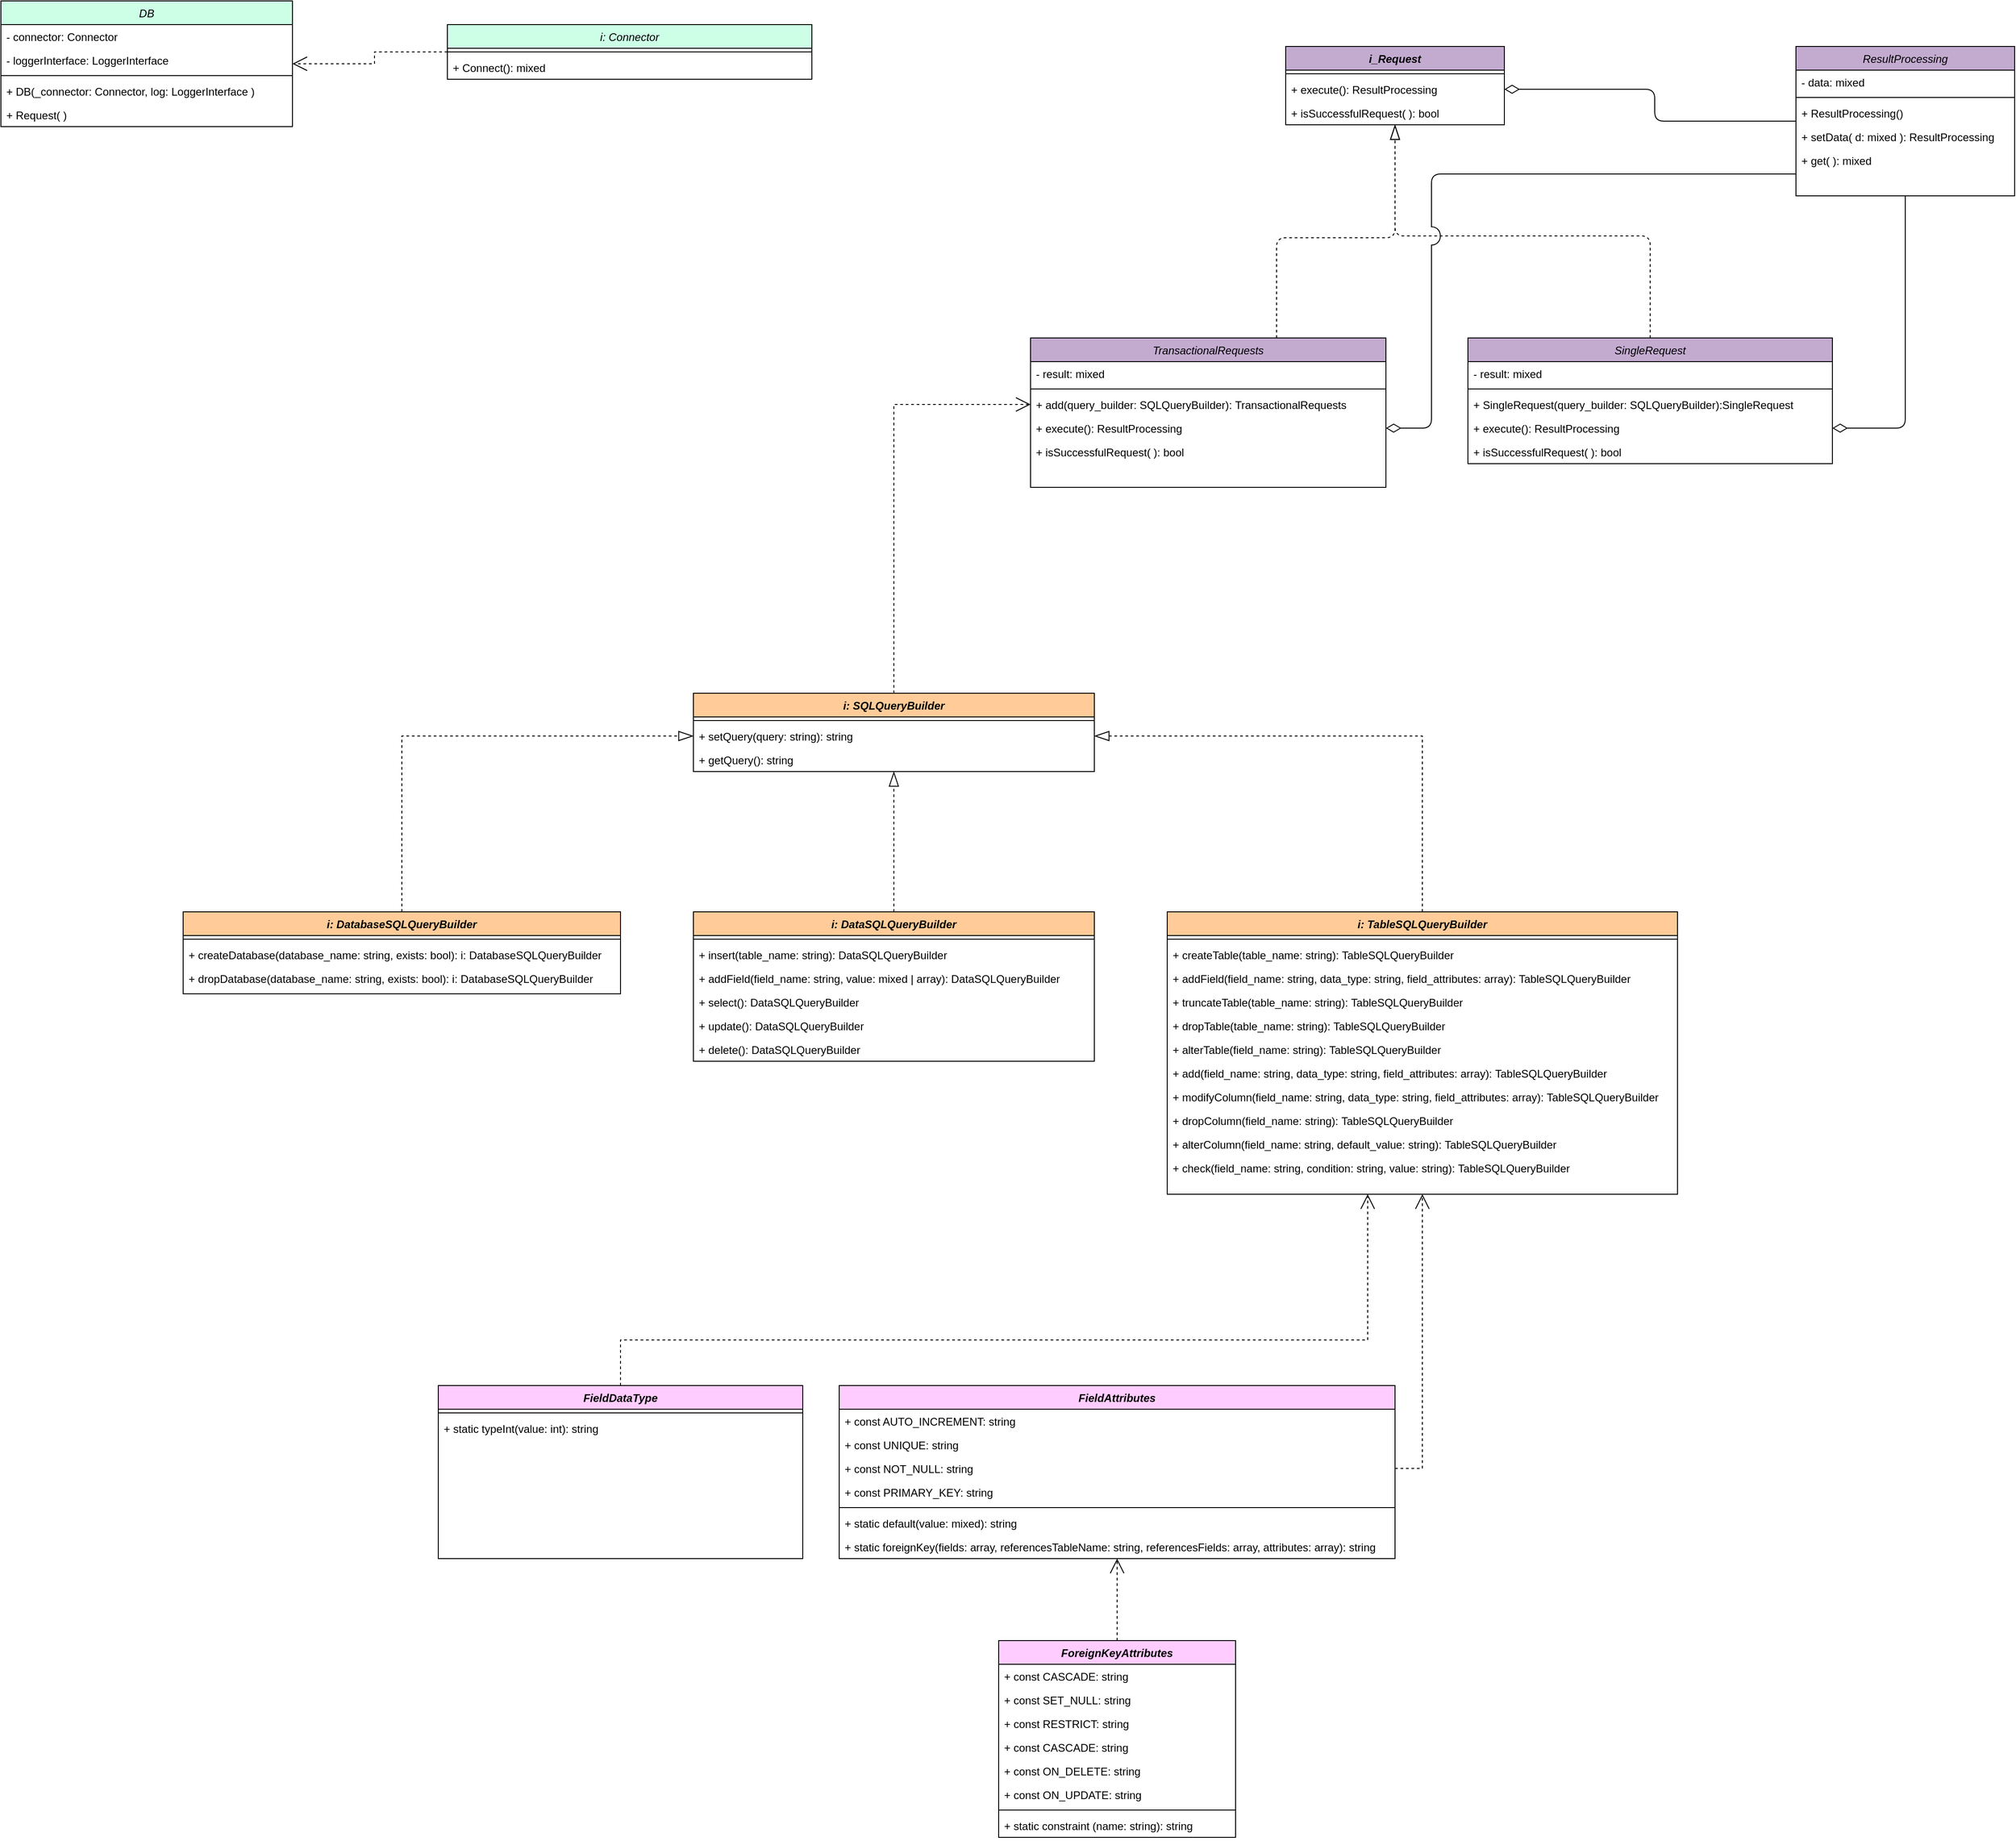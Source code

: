 <mxfile version="20.7.4" type="github">
  <diagram id="C5RBs43oDa-KdzZeNtuy" name="Page-1">
    <mxGraphModel dx="5148" dy="3115" grid="1" gridSize="10" guides="1" tooltips="1" connect="1" arrows="1" fold="1" page="1" pageScale="1" pageWidth="827" pageHeight="1169" math="0" shadow="0">
      <root>
        <mxCell id="WIyWlLk6GJQsqaUBKTNV-0" />
        <mxCell id="WIyWlLk6GJQsqaUBKTNV-1" parent="WIyWlLk6GJQsqaUBKTNV-0" />
        <mxCell id="Jzhj4ECDjxH0V27W4Rqe-79" style="edgeStyle=orthogonalEdgeStyle;rounded=1;jumpStyle=arc;jumpSize=20;orthogonalLoop=1;jettySize=auto;html=1;dashed=1;endArrow=blockThin;endFill=0;endSize=14;targetPerimeterSpacing=0;" parent="WIyWlLk6GJQsqaUBKTNV-1" source="Jzhj4ECDjxH0V27W4Rqe-80" target="Jzhj4ECDjxH0V27W4Rqe-93" edge="1">
          <mxGeometry relative="1" as="geometry">
            <Array as="points">
              <mxPoint x="280" y="-60" />
              <mxPoint x="410" y="-60" />
            </Array>
          </mxGeometry>
        </mxCell>
        <mxCell id="Jzhj4ECDjxH0V27W4Rqe-80" value="TransactionalRequests" style="swimlane;fontStyle=2;align=center;verticalAlign=top;childLayout=stackLayout;horizontal=1;startSize=26;horizontalStack=0;resizeParent=1;resizeLast=0;collapsible=1;marginBottom=0;rounded=0;shadow=0;strokeWidth=1;fillStyle=solid;fillColor=#C3ABD0;swimlaneFillColor=default;" parent="WIyWlLk6GJQsqaUBKTNV-1" vertex="1">
          <mxGeometry x="10" y="50" width="390" height="164" as="geometry">
            <mxRectangle x="230" y="140" width="160" height="26" as="alternateBounds" />
          </mxGeometry>
        </mxCell>
        <mxCell id="Jzhj4ECDjxH0V27W4Rqe-81" value="- result: mixed" style="text;align=left;verticalAlign=top;spacingLeft=4;spacingRight=4;overflow=hidden;rotatable=0;points=[[0,0.5],[1,0.5]];portConstraint=eastwest;" parent="Jzhj4ECDjxH0V27W4Rqe-80" vertex="1">
          <mxGeometry y="26" width="390" height="26" as="geometry" />
        </mxCell>
        <mxCell id="Jzhj4ECDjxH0V27W4Rqe-82" value="" style="line;html=1;strokeWidth=1;align=left;verticalAlign=middle;spacingTop=-1;spacingLeft=3;spacingRight=3;rotatable=0;labelPosition=right;points=[];portConstraint=eastwest;" parent="Jzhj4ECDjxH0V27W4Rqe-80" vertex="1">
          <mxGeometry y="52" width="390" height="8" as="geometry" />
        </mxCell>
        <mxCell id="Jzhj4ECDjxH0V27W4Rqe-83" value="+ add(query_builder: SQLQueryBuilder): TransactionalRequests" style="text;align=left;verticalAlign=top;spacingLeft=4;spacingRight=4;overflow=hidden;rotatable=0;points=[[0,0.5],[1,0.5]];portConstraint=eastwest;" parent="Jzhj4ECDjxH0V27W4Rqe-80" vertex="1">
          <mxGeometry y="60" width="390" height="26" as="geometry" />
        </mxCell>
        <mxCell id="Jzhj4ECDjxH0V27W4Rqe-84" value="+ execute(): ResultProcessing" style="text;align=left;verticalAlign=top;spacingLeft=4;spacingRight=4;overflow=hidden;rotatable=0;points=[[0,0.5],[1,0.5]];portConstraint=eastwest;" parent="Jzhj4ECDjxH0V27W4Rqe-80" vertex="1">
          <mxGeometry y="86" width="390" height="26" as="geometry" />
        </mxCell>
        <mxCell id="Jzhj4ECDjxH0V27W4Rqe-85" value="+ isSuccessfulRequest( ): bool" style="text;align=left;verticalAlign=top;spacingLeft=4;spacingRight=4;overflow=hidden;rotatable=0;points=[[0,0.5],[1,0.5]];portConstraint=eastwest;" parent="Jzhj4ECDjxH0V27W4Rqe-80" vertex="1">
          <mxGeometry y="112" width="390" height="26" as="geometry" />
        </mxCell>
        <mxCell id="Jzhj4ECDjxH0V27W4Rqe-86" style="edgeStyle=orthogonalEdgeStyle;rounded=1;jumpStyle=arc;orthogonalLoop=1;jettySize=auto;html=1;dashed=1;endArrow=blockThin;endFill=0;endSize=14;targetPerimeterSpacing=0;elbow=vertical;jumpSize=7;" parent="WIyWlLk6GJQsqaUBKTNV-1" source="Jzhj4ECDjxH0V27W4Rqe-87" target="Jzhj4ECDjxH0V27W4Rqe-93" edge="1">
          <mxGeometry relative="1" as="geometry" />
        </mxCell>
        <mxCell id="Jzhj4ECDjxH0V27W4Rqe-87" value="SingleRequest" style="swimlane;fontStyle=2;align=center;verticalAlign=top;childLayout=stackLayout;horizontal=1;startSize=26;horizontalStack=0;resizeParent=1;resizeLast=0;collapsible=1;marginBottom=0;rounded=0;shadow=0;strokeWidth=1;fillStyle=solid;fillColor=#C3ABD0;swimlaneFillColor=default;" parent="WIyWlLk6GJQsqaUBKTNV-1" vertex="1">
          <mxGeometry x="490" y="50" width="400" height="138" as="geometry">
            <mxRectangle x="230" y="140" width="160" height="26" as="alternateBounds" />
          </mxGeometry>
        </mxCell>
        <mxCell id="Jzhj4ECDjxH0V27W4Rqe-88" value="- result: mixed" style="text;align=left;verticalAlign=top;spacingLeft=4;spacingRight=4;overflow=hidden;rotatable=0;points=[[0,0.5],[1,0.5]];portConstraint=eastwest;" parent="Jzhj4ECDjxH0V27W4Rqe-87" vertex="1">
          <mxGeometry y="26" width="400" height="26" as="geometry" />
        </mxCell>
        <mxCell id="Jzhj4ECDjxH0V27W4Rqe-89" value="" style="line;html=1;strokeWidth=1;align=left;verticalAlign=middle;spacingTop=-1;spacingLeft=3;spacingRight=3;rotatable=0;labelPosition=right;points=[];portConstraint=eastwest;" parent="Jzhj4ECDjxH0V27W4Rqe-87" vertex="1">
          <mxGeometry y="52" width="400" height="8" as="geometry" />
        </mxCell>
        <mxCell id="Jzhj4ECDjxH0V27W4Rqe-90" value="+ SingleRequest(query_builder: SQLQueryBuilder):SingleRequest" style="text;align=left;verticalAlign=top;spacingLeft=4;spacingRight=4;overflow=hidden;rotatable=0;points=[[0,0.5],[1,0.5]];portConstraint=eastwest;" parent="Jzhj4ECDjxH0V27W4Rqe-87" vertex="1">
          <mxGeometry y="60" width="400" height="26" as="geometry" />
        </mxCell>
        <mxCell id="Jzhj4ECDjxH0V27W4Rqe-91" value="+ execute(): ResultProcessing" style="text;align=left;verticalAlign=top;spacingLeft=4;spacingRight=4;overflow=hidden;rotatable=0;points=[[0,0.5],[1,0.5]];portConstraint=eastwest;" parent="Jzhj4ECDjxH0V27W4Rqe-87" vertex="1">
          <mxGeometry y="86" width="400" height="26" as="geometry" />
        </mxCell>
        <mxCell id="Jzhj4ECDjxH0V27W4Rqe-92" value="+ isSuccessfulRequest( ): bool" style="text;align=left;verticalAlign=top;spacingLeft=4;spacingRight=4;overflow=hidden;rotatable=0;points=[[0,0.5],[1,0.5]];portConstraint=eastwest;" parent="Jzhj4ECDjxH0V27W4Rqe-87" vertex="1">
          <mxGeometry y="112" width="400" height="26" as="geometry" />
        </mxCell>
        <mxCell id="Jzhj4ECDjxH0V27W4Rqe-93" value="i_Request" style="swimlane;fontStyle=3;align=center;verticalAlign=top;childLayout=stackLayout;horizontal=1;startSize=26;horizontalStack=0;resizeParent=1;resizeLast=0;collapsible=1;marginBottom=0;rounded=0;shadow=0;strokeWidth=1;fillStyle=solid;fillColor=#C3ABD0;swimlaneFillColor=default;" parent="WIyWlLk6GJQsqaUBKTNV-1" vertex="1">
          <mxGeometry x="290" y="-270" width="240" height="86" as="geometry">
            <mxRectangle x="230" y="140" width="160" height="26" as="alternateBounds" />
          </mxGeometry>
        </mxCell>
        <mxCell id="Jzhj4ECDjxH0V27W4Rqe-94" value="" style="line;html=1;strokeWidth=1;align=left;verticalAlign=middle;spacingTop=-1;spacingLeft=3;spacingRight=3;rotatable=0;labelPosition=right;points=[];portConstraint=eastwest;" parent="Jzhj4ECDjxH0V27W4Rqe-93" vertex="1">
          <mxGeometry y="26" width="240" height="8" as="geometry" />
        </mxCell>
        <mxCell id="Jzhj4ECDjxH0V27W4Rqe-95" value="+ execute(): ResultProcessing" style="text;align=left;verticalAlign=top;spacingLeft=4;spacingRight=4;overflow=hidden;rotatable=0;points=[[0,0.5],[1,0.5]];portConstraint=eastwest;" parent="Jzhj4ECDjxH0V27W4Rqe-93" vertex="1">
          <mxGeometry y="34" width="240" height="26" as="geometry" />
        </mxCell>
        <mxCell id="Jzhj4ECDjxH0V27W4Rqe-96" value="+ isSuccessfulRequest( ): bool" style="text;align=left;verticalAlign=top;spacingLeft=4;spacingRight=4;overflow=hidden;rotatable=0;points=[[0,0.5],[1,0.5]];portConstraint=eastwest;" parent="Jzhj4ECDjxH0V27W4Rqe-93" vertex="1">
          <mxGeometry y="60" width="240" height="26" as="geometry" />
        </mxCell>
        <mxCell id="Jzhj4ECDjxH0V27W4Rqe-97" style="edgeStyle=orthogonalEdgeStyle;rounded=1;jumpStyle=gap;orthogonalLoop=1;jettySize=auto;html=1;endArrow=diamondThin;endFill=0;endSize=14;targetPerimeterSpacing=0;" parent="WIyWlLk6GJQsqaUBKTNV-1" source="Jzhj4ECDjxH0V27W4Rqe-99" target="Jzhj4ECDjxH0V27W4Rqe-95" edge="1">
          <mxGeometry relative="1" as="geometry" />
        </mxCell>
        <mxCell id="Jzhj4ECDjxH0V27W4Rqe-98" style="edgeStyle=orthogonalEdgeStyle;rounded=1;jumpStyle=gap;orthogonalLoop=1;jettySize=auto;html=1;endArrow=diamondThin;endFill=0;endSize=14;targetPerimeterSpacing=0;" parent="WIyWlLk6GJQsqaUBKTNV-1" source="Jzhj4ECDjxH0V27W4Rqe-99" target="Jzhj4ECDjxH0V27W4Rqe-91" edge="1">
          <mxGeometry relative="1" as="geometry" />
        </mxCell>
        <mxCell id="Jzhj4ECDjxH0V27W4Rqe-99" value="ResultProcessing" style="swimlane;fontStyle=2;align=center;verticalAlign=top;childLayout=stackLayout;horizontal=1;startSize=26;horizontalStack=0;resizeParent=1;resizeLast=0;collapsible=1;marginBottom=0;rounded=0;shadow=0;strokeWidth=1;fillStyle=solid;fillColor=#C3ABD0;swimlaneFillColor=default;" parent="WIyWlLk6GJQsqaUBKTNV-1" vertex="1">
          <mxGeometry x="850" y="-270" width="240" height="164" as="geometry">
            <mxRectangle x="230" y="140" width="160" height="26" as="alternateBounds" />
          </mxGeometry>
        </mxCell>
        <mxCell id="Jzhj4ECDjxH0V27W4Rqe-100" value="- data: mixed" style="text;align=left;verticalAlign=top;spacingLeft=4;spacingRight=4;overflow=hidden;rotatable=0;points=[[0,0.5],[1,0.5]];portConstraint=eastwest;" parent="Jzhj4ECDjxH0V27W4Rqe-99" vertex="1">
          <mxGeometry y="26" width="240" height="26" as="geometry" />
        </mxCell>
        <mxCell id="Jzhj4ECDjxH0V27W4Rqe-101" value="" style="line;html=1;strokeWidth=1;align=left;verticalAlign=middle;spacingTop=-1;spacingLeft=3;spacingRight=3;rotatable=0;labelPosition=right;points=[];portConstraint=eastwest;" parent="Jzhj4ECDjxH0V27W4Rqe-99" vertex="1">
          <mxGeometry y="52" width="240" height="8" as="geometry" />
        </mxCell>
        <mxCell id="Jzhj4ECDjxH0V27W4Rqe-102" value="+ ResultProcessing()" style="text;align=left;verticalAlign=top;spacingLeft=4;spacingRight=4;overflow=hidden;rotatable=0;points=[[0,0.5],[1,0.5]];portConstraint=eastwest;" parent="Jzhj4ECDjxH0V27W4Rqe-99" vertex="1">
          <mxGeometry y="60" width="240" height="26" as="geometry" />
        </mxCell>
        <mxCell id="Jzhj4ECDjxH0V27W4Rqe-103" value="+ setData( d: mixed ): ResultProcessing" style="text;align=left;verticalAlign=top;spacingLeft=4;spacingRight=4;overflow=hidden;rotatable=0;points=[[0,0.5],[1,0.5]];portConstraint=eastwest;" parent="Jzhj4ECDjxH0V27W4Rqe-99" vertex="1">
          <mxGeometry y="86" width="240" height="26" as="geometry" />
        </mxCell>
        <mxCell id="Jzhj4ECDjxH0V27W4Rqe-104" value="+ get( ): mixed" style="text;align=left;verticalAlign=top;spacingLeft=4;spacingRight=4;overflow=hidden;rotatable=0;points=[[0,0.5],[1,0.5]];portConstraint=eastwest;" parent="Jzhj4ECDjxH0V27W4Rqe-99" vertex="1">
          <mxGeometry y="112" width="240" height="26" as="geometry" />
        </mxCell>
        <mxCell id="Jzhj4ECDjxH0V27W4Rqe-105" style="edgeStyle=orthogonalEdgeStyle;rounded=1;jumpStyle=arc;jumpSize=20;orthogonalLoop=1;jettySize=auto;html=1;endArrow=diamondThin;endFill=0;endSize=14;targetPerimeterSpacing=0;" parent="WIyWlLk6GJQsqaUBKTNV-1" source="Jzhj4ECDjxH0V27W4Rqe-99" target="Jzhj4ECDjxH0V27W4Rqe-84" edge="1">
          <mxGeometry relative="1" as="geometry">
            <Array as="points">
              <mxPoint x="450" y="-130" />
              <mxPoint x="450" y="149" />
            </Array>
          </mxGeometry>
        </mxCell>
        <mxCell id="btSzxbVB9oNvJOBYR2sH-1" style="edgeStyle=orthogonalEdgeStyle;rounded=0;orthogonalLoop=1;jettySize=auto;html=1;dashed=1;endArrow=blockThin;endFill=0;endSize=14;" edge="1" parent="WIyWlLk6GJQsqaUBKTNV-1" source="Jzhj4ECDjxH0V27W4Rqe-106" target="Jzhj4ECDjxH0V27W4Rqe-112">
          <mxGeometry relative="1" as="geometry" />
        </mxCell>
        <mxCell id="Jzhj4ECDjxH0V27W4Rqe-106" value="i: DataSQLQueryBuilder" style="swimlane;fontStyle=3;align=center;verticalAlign=top;childLayout=stackLayout;horizontal=1;startSize=26;horizontalStack=0;resizeParent=1;resizeLast=0;collapsible=1;marginBottom=0;rounded=0;shadow=0;strokeWidth=1;fillStyle=solid;fillColor=#FFCC99;swimlaneFillColor=default;" parent="WIyWlLk6GJQsqaUBKTNV-1" vertex="1">
          <mxGeometry x="-360" y="680" width="440" height="164" as="geometry">
            <mxRectangle x="230" y="140" width="160" height="26" as="alternateBounds" />
          </mxGeometry>
        </mxCell>
        <mxCell id="Jzhj4ECDjxH0V27W4Rqe-107" value="" style="line;html=1;strokeWidth=1;align=left;verticalAlign=middle;spacingTop=-1;spacingLeft=3;spacingRight=3;rotatable=0;labelPosition=right;points=[];portConstraint=eastwest;" parent="Jzhj4ECDjxH0V27W4Rqe-106" vertex="1">
          <mxGeometry y="26" width="440" height="8" as="geometry" />
        </mxCell>
        <mxCell id="Jzhj4ECDjxH0V27W4Rqe-108" value="+ insert(table_name: string): DataSQLQueryBuilder" style="text;align=left;verticalAlign=top;spacingLeft=4;spacingRight=4;overflow=hidden;rotatable=0;points=[[0,0.5],[1,0.5]];portConstraint=eastwest;" parent="Jzhj4ECDjxH0V27W4Rqe-106" vertex="1">
          <mxGeometry y="34" width="440" height="26" as="geometry" />
        </mxCell>
        <mxCell id="btSzxbVB9oNvJOBYR2sH-27" value="+ addField(field_name: string, value: mixed | array): DataSQLQueryBuilder" style="text;align=left;verticalAlign=top;spacingLeft=4;spacingRight=4;overflow=hidden;rotatable=0;points=[[0,0.5],[1,0.5]];portConstraint=eastwest;" vertex="1" parent="Jzhj4ECDjxH0V27W4Rqe-106">
          <mxGeometry y="60" width="440" height="26" as="geometry" />
        </mxCell>
        <mxCell id="Jzhj4ECDjxH0V27W4Rqe-109" value="+ select(): DataSQLQueryBuilder" style="text;align=left;verticalAlign=top;spacingLeft=4;spacingRight=4;overflow=hidden;rotatable=0;points=[[0,0.5],[1,0.5]];portConstraint=eastwest;" parent="Jzhj4ECDjxH0V27W4Rqe-106" vertex="1">
          <mxGeometry y="86" width="440" height="26" as="geometry" />
        </mxCell>
        <mxCell id="Jzhj4ECDjxH0V27W4Rqe-110" value="+ update(): DataSQLQueryBuilder" style="text;align=left;verticalAlign=top;spacingLeft=4;spacingRight=4;overflow=hidden;rotatable=0;points=[[0,0.5],[1,0.5]];portConstraint=eastwest;" parent="Jzhj4ECDjxH0V27W4Rqe-106" vertex="1">
          <mxGeometry y="112" width="440" height="26" as="geometry" />
        </mxCell>
        <mxCell id="Jzhj4ECDjxH0V27W4Rqe-111" value="+ delete(): DataSQLQueryBuilder" style="text;align=left;verticalAlign=top;spacingLeft=4;spacingRight=4;overflow=hidden;rotatable=0;points=[[0,0.5],[1,0.5]];portConstraint=eastwest;" parent="Jzhj4ECDjxH0V27W4Rqe-106" vertex="1">
          <mxGeometry y="138" width="440" height="26" as="geometry" />
        </mxCell>
        <mxCell id="btSzxbVB9oNvJOBYR2sH-28" style="edgeStyle=orthogonalEdgeStyle;rounded=0;jumpSize=6;orthogonalLoop=1;jettySize=auto;html=1;dashed=1;strokeWidth=1;endArrow=open;endFill=0;endSize=14;targetPerimeterSpacing=0;" edge="1" parent="WIyWlLk6GJQsqaUBKTNV-1" source="Jzhj4ECDjxH0V27W4Rqe-112" target="Jzhj4ECDjxH0V27W4Rqe-83">
          <mxGeometry relative="1" as="geometry" />
        </mxCell>
        <mxCell id="Jzhj4ECDjxH0V27W4Rqe-112" value="i: SQLQueryBuilder" style="swimlane;fontStyle=3;align=center;verticalAlign=top;childLayout=stackLayout;horizontal=1;startSize=26;horizontalStack=0;resizeParent=1;resizeLast=0;collapsible=1;marginBottom=0;rounded=0;shadow=0;strokeWidth=1;fillStyle=solid;fillColor=#FFCC99;swimlaneFillColor=default;" parent="WIyWlLk6GJQsqaUBKTNV-1" vertex="1">
          <mxGeometry x="-360" y="440" width="440" height="86" as="geometry">
            <mxRectangle x="230" y="140" width="160" height="26" as="alternateBounds" />
          </mxGeometry>
        </mxCell>
        <mxCell id="Jzhj4ECDjxH0V27W4Rqe-113" value="" style="line;html=1;strokeWidth=1;align=left;verticalAlign=middle;spacingTop=-1;spacingLeft=3;spacingRight=3;rotatable=0;labelPosition=right;points=[];portConstraint=eastwest;" parent="Jzhj4ECDjxH0V27W4Rqe-112" vertex="1">
          <mxGeometry y="26" width="440" height="8" as="geometry" />
        </mxCell>
        <mxCell id="Jzhj4ECDjxH0V27W4Rqe-114" value="+ setQuery(query: string): string" style="text;align=left;verticalAlign=top;spacingLeft=4;spacingRight=4;overflow=hidden;rotatable=0;points=[[0,0.5],[1,0.5]];portConstraint=eastwest;" parent="Jzhj4ECDjxH0V27W4Rqe-112" vertex="1">
          <mxGeometry y="34" width="440" height="26" as="geometry" />
        </mxCell>
        <mxCell id="Jzhj4ECDjxH0V27W4Rqe-115" value="+ getQuery(): string" style="text;align=left;verticalAlign=top;spacingLeft=4;spacingRight=4;overflow=hidden;rotatable=0;points=[[0,0.5],[1,0.5]];portConstraint=eastwest;" parent="Jzhj4ECDjxH0V27W4Rqe-112" vertex="1">
          <mxGeometry y="60" width="440" height="26" as="geometry" />
        </mxCell>
        <mxCell id="btSzxbVB9oNvJOBYR2sH-2" style="edgeStyle=orthogonalEdgeStyle;rounded=0;orthogonalLoop=1;jettySize=auto;html=1;dashed=1;endArrow=blockThin;endFill=0;endSize=14;" edge="1" parent="WIyWlLk6GJQsqaUBKTNV-1" source="Jzhj4ECDjxH0V27W4Rqe-116" target="Jzhj4ECDjxH0V27W4Rqe-114">
          <mxGeometry relative="1" as="geometry" />
        </mxCell>
        <mxCell id="Jzhj4ECDjxH0V27W4Rqe-116" value="i: TableSQLQueryBuilder" style="swimlane;fontStyle=3;align=center;verticalAlign=top;childLayout=stackLayout;horizontal=1;startSize=26;horizontalStack=0;resizeParent=1;resizeLast=0;collapsible=1;marginBottom=0;rounded=0;shadow=0;strokeWidth=1;fillStyle=solid;fillColor=#FFCC99;swimlaneFillColor=default;" parent="WIyWlLk6GJQsqaUBKTNV-1" vertex="1">
          <mxGeometry x="160" y="680" width="560" height="310" as="geometry">
            <mxRectangle x="230" y="140" width="160" height="26" as="alternateBounds" />
          </mxGeometry>
        </mxCell>
        <mxCell id="Jzhj4ECDjxH0V27W4Rqe-117" value="" style="line;html=1;strokeWidth=1;align=left;verticalAlign=middle;spacingTop=-1;spacingLeft=3;spacingRight=3;rotatable=0;labelPosition=right;points=[];portConstraint=eastwest;" parent="Jzhj4ECDjxH0V27W4Rqe-116" vertex="1">
          <mxGeometry y="26" width="560" height="8" as="geometry" />
        </mxCell>
        <mxCell id="Jzhj4ECDjxH0V27W4Rqe-118" value="+ createTable(table_name: string): TableSQLQueryBuilder" style="text;align=left;verticalAlign=top;spacingLeft=4;spacingRight=4;overflow=hidden;rotatable=0;points=[[0,0.5],[1,0.5]];portConstraint=eastwest;" parent="Jzhj4ECDjxH0V27W4Rqe-116" vertex="1">
          <mxGeometry y="34" width="560" height="26" as="geometry" />
        </mxCell>
        <mxCell id="Jzhj4ECDjxH0V27W4Rqe-119" value="+ addField(field_name: string, data_type: string, field_attributes: array): TableSQLQueryBuilder" style="text;align=left;verticalAlign=top;spacingLeft=4;spacingRight=4;overflow=hidden;rotatable=0;points=[[0,0.5],[1,0.5]];portConstraint=eastwest;" parent="Jzhj4ECDjxH0V27W4Rqe-116" vertex="1">
          <mxGeometry y="60" width="560" height="26" as="geometry" />
        </mxCell>
        <mxCell id="Jzhj4ECDjxH0V27W4Rqe-120" value="+ truncateTable(table_name: string): TableSQLQueryBuilder" style="text;align=left;verticalAlign=top;spacingLeft=4;spacingRight=4;overflow=hidden;rotatable=0;points=[[0,0.5],[1,0.5]];portConstraint=eastwest;" parent="Jzhj4ECDjxH0V27W4Rqe-116" vertex="1">
          <mxGeometry y="86" width="560" height="26" as="geometry" />
        </mxCell>
        <mxCell id="Jzhj4ECDjxH0V27W4Rqe-121" value="+ dropTable(table_name: string): TableSQLQueryBuilder" style="text;align=left;verticalAlign=top;spacingLeft=4;spacingRight=4;overflow=hidden;rotatable=0;points=[[0,0.5],[1,0.5]];portConstraint=eastwest;fillColor=none;" parent="Jzhj4ECDjxH0V27W4Rqe-116" vertex="1">
          <mxGeometry y="112" width="560" height="26" as="geometry" />
        </mxCell>
        <mxCell id="Jzhj4ECDjxH0V27W4Rqe-122" value="+ alterTable(field_name: string): TableSQLQueryBuilder" style="text;align=left;verticalAlign=top;spacingLeft=4;spacingRight=4;overflow=hidden;rotatable=0;points=[[0,0.5],[1,0.5]];portConstraint=eastwest;" parent="Jzhj4ECDjxH0V27W4Rqe-116" vertex="1">
          <mxGeometry y="138" width="560" height="26" as="geometry" />
        </mxCell>
        <mxCell id="Jzhj4ECDjxH0V27W4Rqe-123" value="+ add(field_name: string, data_type: string, field_attributes: array): TableSQLQueryBuilder" style="text;align=left;verticalAlign=top;spacingLeft=4;spacingRight=4;overflow=hidden;rotatable=0;points=[[0,0.5],[1,0.5]];portConstraint=eastwest;" parent="Jzhj4ECDjxH0V27W4Rqe-116" vertex="1">
          <mxGeometry y="164" width="560" height="26" as="geometry" />
        </mxCell>
        <mxCell id="Jzhj4ECDjxH0V27W4Rqe-124" value="+ modifyColumn(field_name: string, data_type: string, field_attributes: array): TableSQLQueryBuilder" style="text;align=left;verticalAlign=top;spacingLeft=4;spacingRight=4;overflow=hidden;rotatable=0;points=[[0,0.5],[1,0.5]];portConstraint=eastwest;" parent="Jzhj4ECDjxH0V27W4Rqe-116" vertex="1">
          <mxGeometry y="190" width="560" height="26" as="geometry" />
        </mxCell>
        <mxCell id="Jzhj4ECDjxH0V27W4Rqe-125" value="+ dropColumn(field_name: string): TableSQLQueryBuilder" style="text;align=left;verticalAlign=top;spacingLeft=4;spacingRight=4;overflow=hidden;rotatable=0;points=[[0,0.5],[1,0.5]];portConstraint=eastwest;" parent="Jzhj4ECDjxH0V27W4Rqe-116" vertex="1">
          <mxGeometry y="216" width="560" height="26" as="geometry" />
        </mxCell>
        <mxCell id="Jzhj4ECDjxH0V27W4Rqe-126" value="+ alterColumn(field_name: string, default_value: string): TableSQLQueryBuilder" style="text;align=left;verticalAlign=top;spacingLeft=4;spacingRight=4;overflow=hidden;rotatable=0;points=[[0,0.5],[1,0.5]];portConstraint=eastwest;" parent="Jzhj4ECDjxH0V27W4Rqe-116" vertex="1">
          <mxGeometry y="242" width="560" height="26" as="geometry" />
        </mxCell>
        <mxCell id="Jzhj4ECDjxH0V27W4Rqe-127" value="+ check(field_name: string, condition: string, value: string): TableSQLQueryBuilder" style="text;align=left;verticalAlign=top;spacingLeft=4;spacingRight=4;overflow=hidden;rotatable=0;points=[[0,0.5],[1,0.5]];portConstraint=eastwest;" parent="Jzhj4ECDjxH0V27W4Rqe-116" vertex="1">
          <mxGeometry y="268" width="560" height="26" as="geometry" />
        </mxCell>
        <mxCell id="btSzxbVB9oNvJOBYR2sH-3" style="edgeStyle=orthogonalEdgeStyle;rounded=0;orthogonalLoop=1;jettySize=auto;html=1;dashed=1;endArrow=blockThin;endFill=0;endSize=14;" edge="1" parent="WIyWlLk6GJQsqaUBKTNV-1" source="Jzhj4ECDjxH0V27W4Rqe-128" target="Jzhj4ECDjxH0V27W4Rqe-114">
          <mxGeometry relative="1" as="geometry" />
        </mxCell>
        <mxCell id="Jzhj4ECDjxH0V27W4Rqe-128" value="i: DatabaseSQLQueryBuilder" style="swimlane;fontStyle=3;align=center;verticalAlign=top;childLayout=stackLayout;horizontal=1;startSize=26;horizontalStack=0;resizeParent=1;resizeLast=0;collapsible=1;marginBottom=0;rounded=0;shadow=0;strokeWidth=1;fillStyle=solid;fillColor=#FFCC99;swimlaneFillColor=default;" parent="WIyWlLk6GJQsqaUBKTNV-1" vertex="1">
          <mxGeometry x="-920" y="680" width="480" height="90" as="geometry">
            <mxRectangle x="230" y="140" width="160" height="26" as="alternateBounds" />
          </mxGeometry>
        </mxCell>
        <mxCell id="Jzhj4ECDjxH0V27W4Rqe-129" value="" style="line;html=1;strokeWidth=1;align=left;verticalAlign=middle;spacingTop=-1;spacingLeft=3;spacingRight=3;rotatable=0;labelPosition=right;points=[];portConstraint=eastwest;" parent="Jzhj4ECDjxH0V27W4Rqe-128" vertex="1">
          <mxGeometry y="26" width="480" height="8" as="geometry" />
        </mxCell>
        <mxCell id="Jzhj4ECDjxH0V27W4Rqe-130" value="+ createDatabase(database_name: string, exists: bool): i: DatabaseSQLQueryBuilder" style="text;align=left;verticalAlign=top;spacingLeft=4;spacingRight=4;overflow=hidden;rotatable=0;points=[[0,0.5],[1,0.5]];portConstraint=eastwest;" parent="Jzhj4ECDjxH0V27W4Rqe-128" vertex="1">
          <mxGeometry y="34" width="480" height="26" as="geometry" />
        </mxCell>
        <mxCell id="Jzhj4ECDjxH0V27W4Rqe-131" value="+ dropDatabase(database_name: string, exists: bool): i: DatabaseSQLQueryBuilder" style="text;align=left;verticalAlign=top;spacingLeft=4;spacingRight=4;overflow=hidden;rotatable=0;points=[[0,0.5],[1,0.5]];portConstraint=eastwest;" parent="Jzhj4ECDjxH0V27W4Rqe-128" vertex="1">
          <mxGeometry y="60" width="480" height="26" as="geometry" />
        </mxCell>
        <mxCell id="Jzhj4ECDjxH0V27W4Rqe-132" value="FieldAttributes" style="swimlane;fontStyle=3;align=center;verticalAlign=top;childLayout=stackLayout;horizontal=1;startSize=26;horizontalStack=0;resizeParent=1;resizeLast=0;collapsible=1;marginBottom=0;rounded=0;shadow=0;strokeWidth=1;fillStyle=solid;fillColor=#FFCCFF;swimlaneFillColor=default;" parent="WIyWlLk6GJQsqaUBKTNV-1" vertex="1">
          <mxGeometry x="-200" y="1200" width="610" height="190" as="geometry">
            <mxRectangle x="230" y="140" width="160" height="26" as="alternateBounds" />
          </mxGeometry>
        </mxCell>
        <mxCell id="Jzhj4ECDjxH0V27W4Rqe-133" value="+ const AUTO_INCREMENT: string" style="text;align=left;verticalAlign=top;spacingLeft=4;spacingRight=4;overflow=hidden;rotatable=0;points=[[0,0.5],[1,0.5]];portConstraint=eastwest;" parent="Jzhj4ECDjxH0V27W4Rqe-132" vertex="1">
          <mxGeometry y="26" width="610" height="26" as="geometry" />
        </mxCell>
        <mxCell id="Jzhj4ECDjxH0V27W4Rqe-134" value="+ const UNIQUE: string" style="text;align=left;verticalAlign=top;spacingLeft=4;spacingRight=4;overflow=hidden;rotatable=0;points=[[0,0.5],[1,0.5]];portConstraint=eastwest;" parent="Jzhj4ECDjxH0V27W4Rqe-132" vertex="1">
          <mxGeometry y="52" width="610" height="26" as="geometry" />
        </mxCell>
        <mxCell id="Jzhj4ECDjxH0V27W4Rqe-135" value="+ const NOT_NULL: string" style="text;align=left;verticalAlign=top;spacingLeft=4;spacingRight=4;overflow=hidden;rotatable=0;points=[[0,0.5],[1,0.5]];portConstraint=eastwest;" parent="Jzhj4ECDjxH0V27W4Rqe-132" vertex="1">
          <mxGeometry y="78" width="610" height="26" as="geometry" />
        </mxCell>
        <mxCell id="Jzhj4ECDjxH0V27W4Rqe-136" value="+ const PRIMARY_KEY: string" style="text;align=left;verticalAlign=top;spacingLeft=4;spacingRight=4;overflow=hidden;rotatable=0;points=[[0,0.5],[1,0.5]];portConstraint=eastwest;" parent="Jzhj4ECDjxH0V27W4Rqe-132" vertex="1">
          <mxGeometry y="104" width="610" height="26" as="geometry" />
        </mxCell>
        <mxCell id="Jzhj4ECDjxH0V27W4Rqe-137" value="" style="line;html=1;strokeWidth=1;align=left;verticalAlign=middle;spacingTop=-1;spacingLeft=3;spacingRight=3;rotatable=0;labelPosition=right;points=[];portConstraint=eastwest;" parent="Jzhj4ECDjxH0V27W4Rqe-132" vertex="1">
          <mxGeometry y="130" width="610" height="8" as="geometry" />
        </mxCell>
        <mxCell id="Jzhj4ECDjxH0V27W4Rqe-138" value="+ static default(value: mixed): string" style="text;align=left;verticalAlign=top;spacingLeft=4;spacingRight=4;overflow=hidden;rotatable=0;points=[[0,0.5],[1,0.5]];portConstraint=eastwest;" parent="Jzhj4ECDjxH0V27W4Rqe-132" vertex="1">
          <mxGeometry y="138" width="610" height="26" as="geometry" />
        </mxCell>
        <mxCell id="btSzxbVB9oNvJOBYR2sH-6" value="+ static foreignKey(fields: array, referencesTableName: string, referencesFields: array, attributes: array): string" style="text;align=left;verticalAlign=top;spacingLeft=4;spacingRight=4;overflow=hidden;rotatable=0;points=[[0,0.5],[1,0.5]];portConstraint=eastwest;" vertex="1" parent="Jzhj4ECDjxH0V27W4Rqe-132">
          <mxGeometry y="164" width="610" height="26" as="geometry" />
        </mxCell>
        <mxCell id="btSzxbVB9oNvJOBYR2sH-4" style="edgeStyle=orthogonalEdgeStyle;rounded=0;orthogonalLoop=1;jettySize=auto;html=1;dashed=1;endArrow=open;endFill=0;endSize=14;strokeWidth=1;targetPerimeterSpacing=0;jumpSize=6;" edge="1" parent="WIyWlLk6GJQsqaUBKTNV-1" source="Jzhj4ECDjxH0V27W4Rqe-139" target="Jzhj4ECDjxH0V27W4Rqe-116">
          <mxGeometry relative="1" as="geometry">
            <Array as="points">
              <mxPoint x="-440" y="1150" />
              <mxPoint x="380" y="1150" />
            </Array>
          </mxGeometry>
        </mxCell>
        <mxCell id="Jzhj4ECDjxH0V27W4Rqe-139" value="FieldDataType" style="swimlane;fontStyle=3;align=center;verticalAlign=top;childLayout=stackLayout;horizontal=1;startSize=26;horizontalStack=0;resizeParent=1;resizeLast=0;collapsible=1;marginBottom=0;rounded=0;shadow=0;strokeWidth=1;fillStyle=solid;fillColor=#FFCCFF;swimlaneFillColor=default;" parent="WIyWlLk6GJQsqaUBKTNV-1" vertex="1">
          <mxGeometry x="-640" y="1200" width="400" height="190" as="geometry">
            <mxRectangle x="230" y="140" width="160" height="26" as="alternateBounds" />
          </mxGeometry>
        </mxCell>
        <mxCell id="Jzhj4ECDjxH0V27W4Rqe-140" value="" style="line;html=1;strokeWidth=1;align=left;verticalAlign=middle;spacingTop=-1;spacingLeft=3;spacingRight=3;rotatable=0;labelPosition=right;points=[];portConstraint=eastwest;" parent="Jzhj4ECDjxH0V27W4Rqe-139" vertex="1">
          <mxGeometry y="26" width="400" height="8" as="geometry" />
        </mxCell>
        <mxCell id="Jzhj4ECDjxH0V27W4Rqe-141" value="+ static typeInt(value: int): string" style="text;align=left;verticalAlign=top;spacingLeft=4;spacingRight=4;overflow=hidden;rotatable=0;points=[[0,0.5],[1,0.5]];portConstraint=eastwest;" parent="Jzhj4ECDjxH0V27W4Rqe-139" vertex="1">
          <mxGeometry y="34" width="400" height="26" as="geometry" />
        </mxCell>
        <mxCell id="btSzxbVB9oNvJOBYR2sH-5" style="edgeStyle=orthogonalEdgeStyle;rounded=0;orthogonalLoop=1;jettySize=auto;html=1;dashed=1;endArrow=open;endFill=0;endSize=14;" edge="1" parent="WIyWlLk6GJQsqaUBKTNV-1" source="Jzhj4ECDjxH0V27W4Rqe-135" target="Jzhj4ECDjxH0V27W4Rqe-116">
          <mxGeometry relative="1" as="geometry" />
        </mxCell>
        <mxCell id="btSzxbVB9oNvJOBYR2sH-25" style="edgeStyle=orthogonalEdgeStyle;rounded=0;jumpSize=6;orthogonalLoop=1;jettySize=auto;html=1;dashed=1;strokeWidth=1;endArrow=open;endFill=0;endSize=14;targetPerimeterSpacing=0;" edge="1" parent="WIyWlLk6GJQsqaUBKTNV-1" source="btSzxbVB9oNvJOBYR2sH-8" target="Jzhj4ECDjxH0V27W4Rqe-132">
          <mxGeometry relative="1" as="geometry" />
        </mxCell>
        <mxCell id="btSzxbVB9oNvJOBYR2sH-8" value="ForeignKeyAttributes" style="swimlane;fontStyle=3;align=center;verticalAlign=top;childLayout=stackLayout;horizontal=1;startSize=26;horizontalStack=0;resizeParent=1;resizeLast=0;collapsible=1;marginBottom=0;rounded=0;shadow=0;strokeWidth=1;fillStyle=solid;fillColor=#FFCCFF;swimlaneFillColor=default;" vertex="1" parent="WIyWlLk6GJQsqaUBKTNV-1">
          <mxGeometry x="-25" y="1480" width="260" height="216" as="geometry">
            <mxRectangle x="230" y="140" width="160" height="26" as="alternateBounds" />
          </mxGeometry>
        </mxCell>
        <mxCell id="btSzxbVB9oNvJOBYR2sH-22" value="+ const CASCADE: string" style="text;align=left;verticalAlign=top;spacingLeft=4;spacingRight=4;overflow=hidden;rotatable=0;points=[[0,0.5],[1,0.5]];portConstraint=eastwest;" vertex="1" parent="btSzxbVB9oNvJOBYR2sH-8">
          <mxGeometry y="26" width="260" height="26" as="geometry" />
        </mxCell>
        <mxCell id="btSzxbVB9oNvJOBYR2sH-20" value="+ const SET_NULL: string" style="text;align=left;verticalAlign=top;spacingLeft=4;spacingRight=4;overflow=hidden;rotatable=0;points=[[0,0.5],[1,0.5]];portConstraint=eastwest;" vertex="1" parent="btSzxbVB9oNvJOBYR2sH-8">
          <mxGeometry y="52" width="260" height="26" as="geometry" />
        </mxCell>
        <mxCell id="btSzxbVB9oNvJOBYR2sH-21" value="+ const RESTRICT: string" style="text;align=left;verticalAlign=top;spacingLeft=4;spacingRight=4;overflow=hidden;rotatable=0;points=[[0,0.5],[1,0.5]];portConstraint=eastwest;" vertex="1" parent="btSzxbVB9oNvJOBYR2sH-8">
          <mxGeometry y="78" width="260" height="26" as="geometry" />
        </mxCell>
        <mxCell id="btSzxbVB9oNvJOBYR2sH-19" value="+ const CASCADE: string" style="text;align=left;verticalAlign=top;spacingLeft=4;spacingRight=4;overflow=hidden;rotatable=0;points=[[0,0.5],[1,0.5]];portConstraint=eastwest;" vertex="1" parent="btSzxbVB9oNvJOBYR2sH-8">
          <mxGeometry y="104" width="260" height="26" as="geometry" />
        </mxCell>
        <mxCell id="btSzxbVB9oNvJOBYR2sH-17" value="+ const ON_DELETE: string" style="text;align=left;verticalAlign=top;spacingLeft=4;spacingRight=4;overflow=hidden;rotatable=0;points=[[0,0.5],[1,0.5]];portConstraint=eastwest;" vertex="1" parent="btSzxbVB9oNvJOBYR2sH-8">
          <mxGeometry y="130" width="260" height="26" as="geometry" />
        </mxCell>
        <mxCell id="btSzxbVB9oNvJOBYR2sH-26" value="+ const ON_UPDATE: string" style="text;align=left;verticalAlign=top;spacingLeft=4;spacingRight=4;overflow=hidden;rotatable=0;points=[[0,0.5],[1,0.5]];portConstraint=eastwest;" vertex="1" parent="btSzxbVB9oNvJOBYR2sH-8">
          <mxGeometry y="156" width="260" height="26" as="geometry" />
        </mxCell>
        <mxCell id="btSzxbVB9oNvJOBYR2sH-13" value="" style="line;html=1;strokeWidth=1;align=left;verticalAlign=middle;spacingTop=-1;spacingLeft=3;spacingRight=3;rotatable=0;labelPosition=right;points=[];portConstraint=eastwest;" vertex="1" parent="btSzxbVB9oNvJOBYR2sH-8">
          <mxGeometry y="182" width="260" height="8" as="geometry" />
        </mxCell>
        <mxCell id="btSzxbVB9oNvJOBYR2sH-16" value="+ static constraint (name: string): string" style="text;align=left;verticalAlign=top;spacingLeft=4;spacingRight=4;overflow=hidden;rotatable=0;points=[[0,0.5],[1,0.5]];portConstraint=eastwest;" vertex="1" parent="btSzxbVB9oNvJOBYR2sH-8">
          <mxGeometry y="190" width="260" height="26" as="geometry" />
        </mxCell>
        <mxCell id="btSzxbVB9oNvJOBYR2sH-29" value="DB" style="swimlane;fontStyle=2;align=center;verticalAlign=top;childLayout=stackLayout;horizontal=1;startSize=26;horizontalStack=0;resizeParent=1;resizeLast=0;collapsible=1;marginBottom=0;rounded=0;shadow=0;strokeWidth=1;fillStyle=solid;fillColor=#CCFFE6;swimlaneFillColor=default;" vertex="1" parent="WIyWlLk6GJQsqaUBKTNV-1">
          <mxGeometry x="-1120" y="-320" width="320" height="138" as="geometry">
            <mxRectangle x="230" y="140" width="160" height="26" as="alternateBounds" />
          </mxGeometry>
        </mxCell>
        <mxCell id="btSzxbVB9oNvJOBYR2sH-30" value="- connector: Connector" style="text;align=left;verticalAlign=top;spacingLeft=4;spacingRight=4;overflow=hidden;rotatable=0;points=[[0,0.5],[1,0.5]];portConstraint=eastwest;" vertex="1" parent="btSzxbVB9oNvJOBYR2sH-29">
          <mxGeometry y="26" width="320" height="26" as="geometry" />
        </mxCell>
        <mxCell id="btSzxbVB9oNvJOBYR2sH-31" value="- loggerInterface: LoggerInterface " style="text;align=left;verticalAlign=top;spacingLeft=4;spacingRight=4;overflow=hidden;rotatable=0;points=[[0,0.5],[1,0.5]];portConstraint=eastwest;" vertex="1" parent="btSzxbVB9oNvJOBYR2sH-29">
          <mxGeometry y="52" width="320" height="26" as="geometry" />
        </mxCell>
        <mxCell id="btSzxbVB9oNvJOBYR2sH-33" value="" style="line;html=1;strokeWidth=1;align=left;verticalAlign=middle;spacingTop=-1;spacingLeft=3;spacingRight=3;rotatable=0;labelPosition=right;points=[];portConstraint=eastwest;" vertex="1" parent="btSzxbVB9oNvJOBYR2sH-29">
          <mxGeometry y="78" width="320" height="8" as="geometry" />
        </mxCell>
        <mxCell id="btSzxbVB9oNvJOBYR2sH-34" value="+ DB(_connector: Connector, log: LoggerInterface )" style="text;align=left;verticalAlign=top;spacingLeft=4;spacingRight=4;overflow=hidden;rotatable=0;points=[[0,0.5],[1,0.5]];portConstraint=eastwest;" vertex="1" parent="btSzxbVB9oNvJOBYR2sH-29">
          <mxGeometry y="86" width="320" height="26" as="geometry" />
        </mxCell>
        <mxCell id="btSzxbVB9oNvJOBYR2sH-51" value="+ Request( )" style="text;align=left;verticalAlign=top;spacingLeft=4;spacingRight=4;overflow=hidden;rotatable=0;points=[[0,0.5],[1,0.5]];portConstraint=eastwest;" vertex="1" parent="btSzxbVB9oNvJOBYR2sH-29">
          <mxGeometry y="112" width="320" height="26" as="geometry" />
        </mxCell>
        <mxCell id="btSzxbVB9oNvJOBYR2sH-50" style="edgeStyle=orthogonalEdgeStyle;rounded=0;jumpSize=6;orthogonalLoop=1;jettySize=auto;html=1;dashed=1;strokeWidth=1;endArrow=open;endFill=0;endSize=14;targetPerimeterSpacing=0;" edge="1" parent="WIyWlLk6GJQsqaUBKTNV-1" source="btSzxbVB9oNvJOBYR2sH-41" target="btSzxbVB9oNvJOBYR2sH-29">
          <mxGeometry relative="1" as="geometry" />
        </mxCell>
        <mxCell id="btSzxbVB9oNvJOBYR2sH-41" value="i: Connector" style="swimlane;fontStyle=2;align=center;verticalAlign=top;childLayout=stackLayout;horizontal=1;startSize=26;horizontalStack=0;resizeParent=1;resizeLast=0;collapsible=1;marginBottom=0;rounded=0;shadow=0;strokeWidth=1;fillStyle=solid;fillColor=#CCFFE6;swimlaneFillColor=default;" vertex="1" parent="WIyWlLk6GJQsqaUBKTNV-1">
          <mxGeometry x="-630" y="-294" width="400" height="60" as="geometry">
            <mxRectangle x="230" y="140" width="160" height="26" as="alternateBounds" />
          </mxGeometry>
        </mxCell>
        <mxCell id="btSzxbVB9oNvJOBYR2sH-44" value="" style="line;html=1;strokeWidth=1;align=left;verticalAlign=middle;spacingTop=-1;spacingLeft=3;spacingRight=3;rotatable=0;labelPosition=right;points=[];portConstraint=eastwest;" vertex="1" parent="btSzxbVB9oNvJOBYR2sH-41">
          <mxGeometry y="26" width="400" height="8" as="geometry" />
        </mxCell>
        <mxCell id="btSzxbVB9oNvJOBYR2sH-45" value="+ Connect(): mixed" style="text;align=left;verticalAlign=top;spacingLeft=4;spacingRight=4;overflow=hidden;rotatable=0;points=[[0,0.5],[1,0.5]];portConstraint=eastwest;" vertex="1" parent="btSzxbVB9oNvJOBYR2sH-41">
          <mxGeometry y="34" width="400" height="26" as="geometry" />
        </mxCell>
      </root>
    </mxGraphModel>
  </diagram>
</mxfile>
